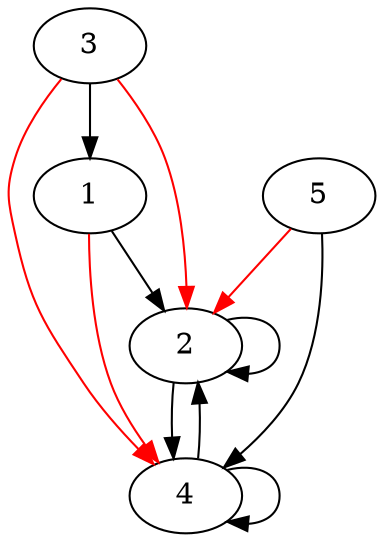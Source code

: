 digraph fecho
{
	1;
	2;
	3;
	4;
	5;
	1 -> 2;
	2 -> 2;
	2 -> 4;
	3 -> 1;
	4 -> 2;
	4 -> 4;
	5 -> 4;
	1 -> 4 [color=red];
	3 -> 2 [color=red];
	3 -> 4 [color=red];
	5 -> 2 [color=red];
}